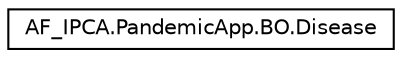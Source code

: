 digraph "Graphical Class Hierarchy"
{
 // LATEX_PDF_SIZE
  edge [fontname="Helvetica",fontsize="10",labelfontname="Helvetica",labelfontsize="10"];
  node [fontname="Helvetica",fontsize="10",shape=record];
  rankdir="LR";
  Node0 [label="AF_IPCA.PandemicApp.BO.Disease",height=0.2,width=0.4,color="black", fillcolor="white", style="filled",URL="$d5/d8f/class_a_f___i_p_c_a_1_1_pandemic_app_1_1_b_o_1_1_disease.html",tooltip="This class handls the diseases. It is the template of a disease"];
}
